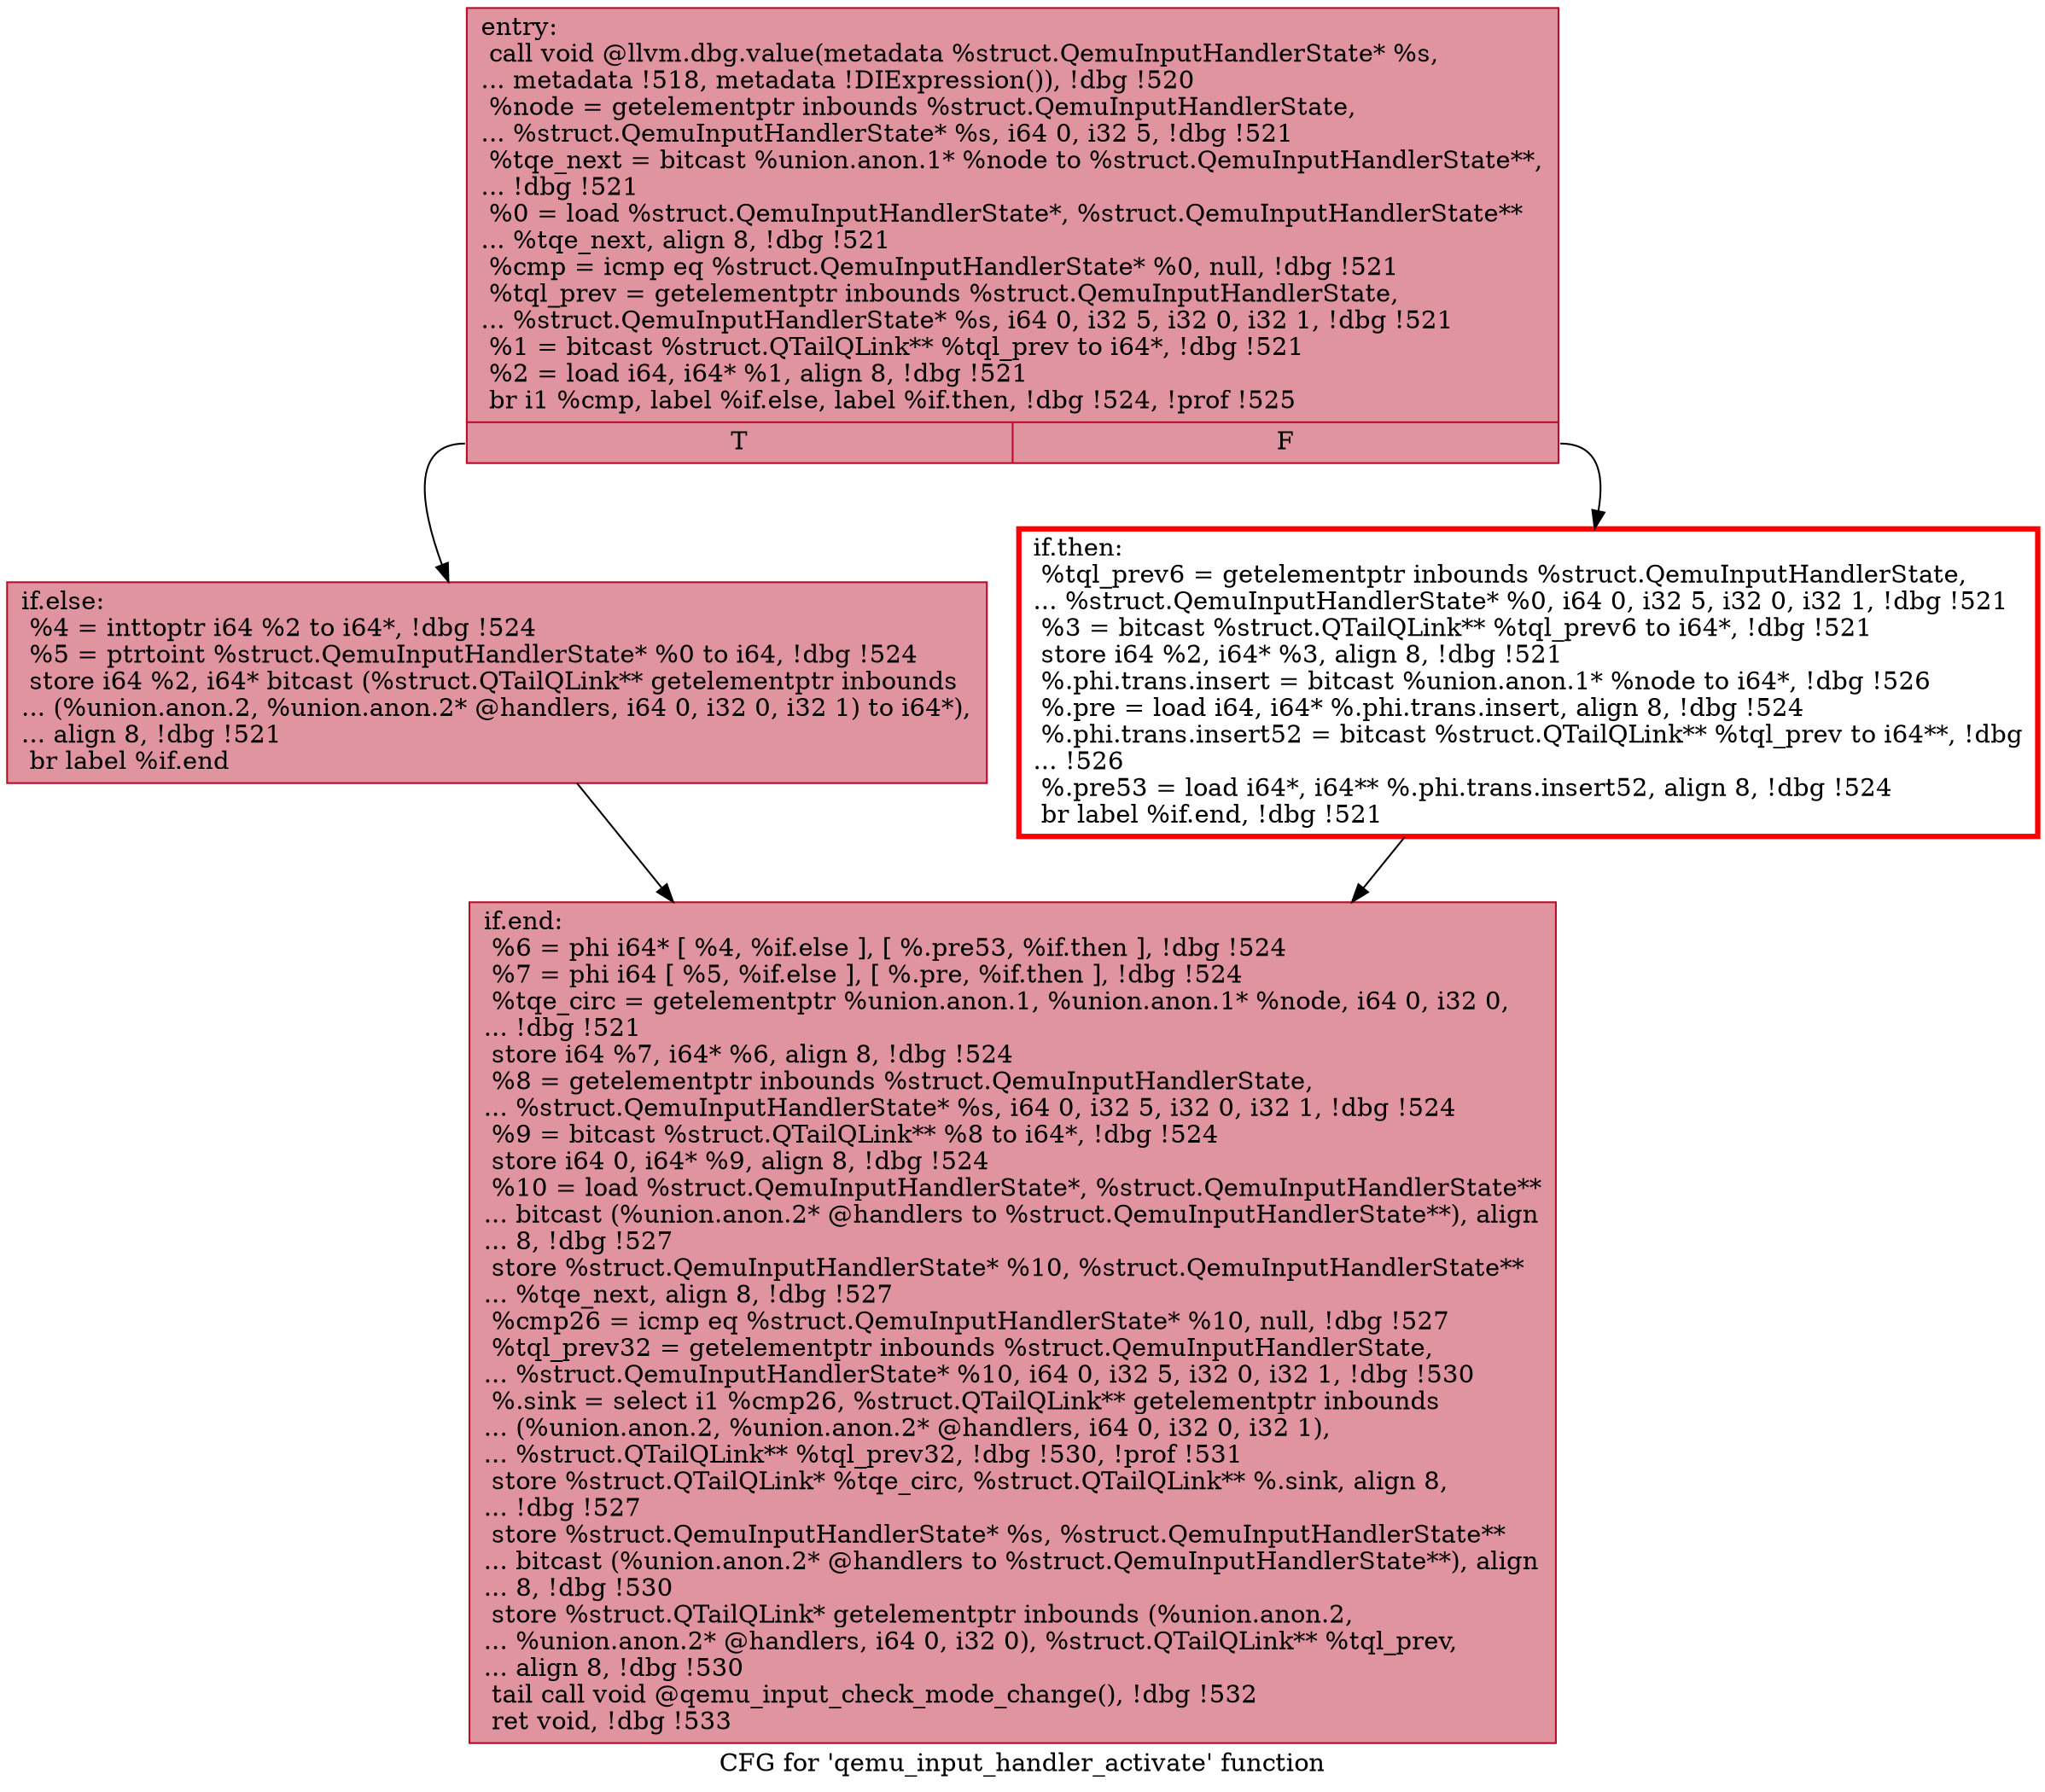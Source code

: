 digraph "CFG for 'qemu_input_handler_activate' function" {
	label="CFG for 'qemu_input_handler_activate' function";

	Node0x5576e59ec9c0 [shape=record,color="#b70d28ff", style=filled, fillcolor="#b70d2870",label="{entry:\l  call void @llvm.dbg.value(metadata %struct.QemuInputHandlerState* %s,\l... metadata !518, metadata !DIExpression()), !dbg !520\l  %node = getelementptr inbounds %struct.QemuInputHandlerState,\l... %struct.QemuInputHandlerState* %s, i64 0, i32 5, !dbg !521\l  %tqe_next = bitcast %union.anon.1* %node to %struct.QemuInputHandlerState**,\l... !dbg !521\l  %0 = load %struct.QemuInputHandlerState*, %struct.QemuInputHandlerState**\l... %tqe_next, align 8, !dbg !521\l  %cmp = icmp eq %struct.QemuInputHandlerState* %0, null, !dbg !521\l  %tql_prev = getelementptr inbounds %struct.QemuInputHandlerState,\l... %struct.QemuInputHandlerState* %s, i64 0, i32 5, i32 0, i32 1, !dbg !521\l  %1 = bitcast %struct.QTailQLink** %tql_prev to i64*, !dbg !521\l  %2 = load i64, i64* %1, align 8, !dbg !521\l  br i1 %cmp, label %if.else, label %if.then, !dbg !524, !prof !525\l|{<s0>T|<s1>F}}"];
	Node0x5576e59ec9c0:s0 -> Node0x5576e59ef0b0;
	Node0x5576e59ec9c0:s1 -> Node0x5576e59ecba0;
	Node0x5576e59ecba0 [shape=record,penwidth=3.0, color="red",label="{if.then:                                          \l  %tql_prev6 = getelementptr inbounds %struct.QemuInputHandlerState,\l... %struct.QemuInputHandlerState* %0, i64 0, i32 5, i32 0, i32 1, !dbg !521\l  %3 = bitcast %struct.QTailQLink** %tql_prev6 to i64*, !dbg !521\l  store i64 %2, i64* %3, align 8, !dbg !521\l  %.phi.trans.insert = bitcast %union.anon.1* %node to i64*, !dbg !526\l  %.pre = load i64, i64* %.phi.trans.insert, align 8, !dbg !524\l  %.phi.trans.insert52 = bitcast %struct.QTailQLink** %tql_prev to i64**, !dbg\l... !526\l  %.pre53 = load i64*, i64** %.phi.trans.insert52, align 8, !dbg !524\l  br label %if.end, !dbg !521\l}"];
	Node0x5576e59ecba0 -> Node0x5576e59ef060;
	Node0x5576e59ef0b0 [shape=record,color="#b70d28ff", style=filled, fillcolor="#b70d2870",label="{if.else:                                          \l  %4 = inttoptr i64 %2 to i64*, !dbg !524\l  %5 = ptrtoint %struct.QemuInputHandlerState* %0 to i64, !dbg !524\l  store i64 %2, i64* bitcast (%struct.QTailQLink** getelementptr inbounds\l... (%union.anon.2, %union.anon.2* @handlers, i64 0, i32 0, i32 1) to i64*),\l... align 8, !dbg !521\l  br label %if.end\l}"];
	Node0x5576e59ef0b0 -> Node0x5576e59ef060;
	Node0x5576e59ef060 [shape=record,color="#b70d28ff", style=filled, fillcolor="#b70d2870",label="{if.end:                                           \l  %6 = phi i64* [ %4, %if.else ], [ %.pre53, %if.then ], !dbg !524\l  %7 = phi i64 [ %5, %if.else ], [ %.pre, %if.then ], !dbg !524\l  %tqe_circ = getelementptr %union.anon.1, %union.anon.1* %node, i64 0, i32 0,\l... !dbg !521\l  store i64 %7, i64* %6, align 8, !dbg !524\l  %8 = getelementptr inbounds %struct.QemuInputHandlerState,\l... %struct.QemuInputHandlerState* %s, i64 0, i32 5, i32 0, i32 1, !dbg !524\l  %9 = bitcast %struct.QTailQLink** %8 to i64*, !dbg !524\l  store i64 0, i64* %9, align 8, !dbg !524\l  %10 = load %struct.QemuInputHandlerState*, %struct.QemuInputHandlerState**\l... bitcast (%union.anon.2* @handlers to %struct.QemuInputHandlerState**), align\l... 8, !dbg !527\l  store %struct.QemuInputHandlerState* %10, %struct.QemuInputHandlerState**\l... %tqe_next, align 8, !dbg !527\l  %cmp26 = icmp eq %struct.QemuInputHandlerState* %10, null, !dbg !527\l  %tql_prev32 = getelementptr inbounds %struct.QemuInputHandlerState,\l... %struct.QemuInputHandlerState* %10, i64 0, i32 5, i32 0, i32 1, !dbg !530\l  %.sink = select i1 %cmp26, %struct.QTailQLink** getelementptr inbounds\l... (%union.anon.2, %union.anon.2* @handlers, i64 0, i32 0, i32 1),\l... %struct.QTailQLink** %tql_prev32, !dbg !530, !prof !531\l  store %struct.QTailQLink* %tqe_circ, %struct.QTailQLink** %.sink, align 8,\l... !dbg !527\l  store %struct.QemuInputHandlerState* %s, %struct.QemuInputHandlerState**\l... bitcast (%union.anon.2* @handlers to %struct.QemuInputHandlerState**), align\l... 8, !dbg !530\l  store %struct.QTailQLink* getelementptr inbounds (%union.anon.2,\l... %union.anon.2* @handlers, i64 0, i32 0), %struct.QTailQLink** %tql_prev,\l... align 8, !dbg !530\l  tail call void @qemu_input_check_mode_change(), !dbg !532\l  ret void, !dbg !533\l}"];
}
